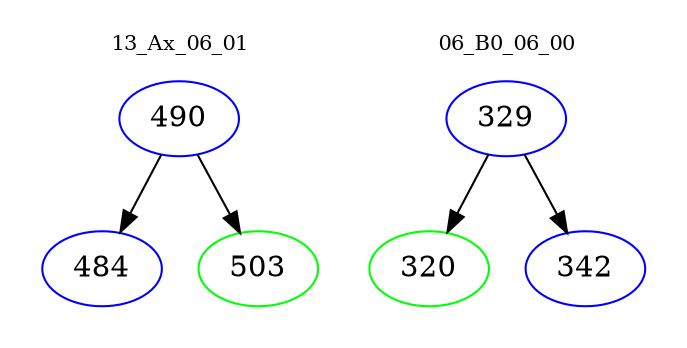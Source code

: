 digraph{
subgraph cluster_0 {
color = white
label = "13_Ax_06_01";
fontsize=10;
T0_490 [label="490", color="blue"]
T0_490 -> T0_484 [color="black"]
T0_484 [label="484", color="blue"]
T0_490 -> T0_503 [color="black"]
T0_503 [label="503", color="green"]
}
subgraph cluster_1 {
color = white
label = "06_B0_06_00";
fontsize=10;
T1_329 [label="329", color="blue"]
T1_329 -> T1_320 [color="black"]
T1_320 [label="320", color="green"]
T1_329 -> T1_342 [color="black"]
T1_342 [label="342", color="blue"]
}
}

